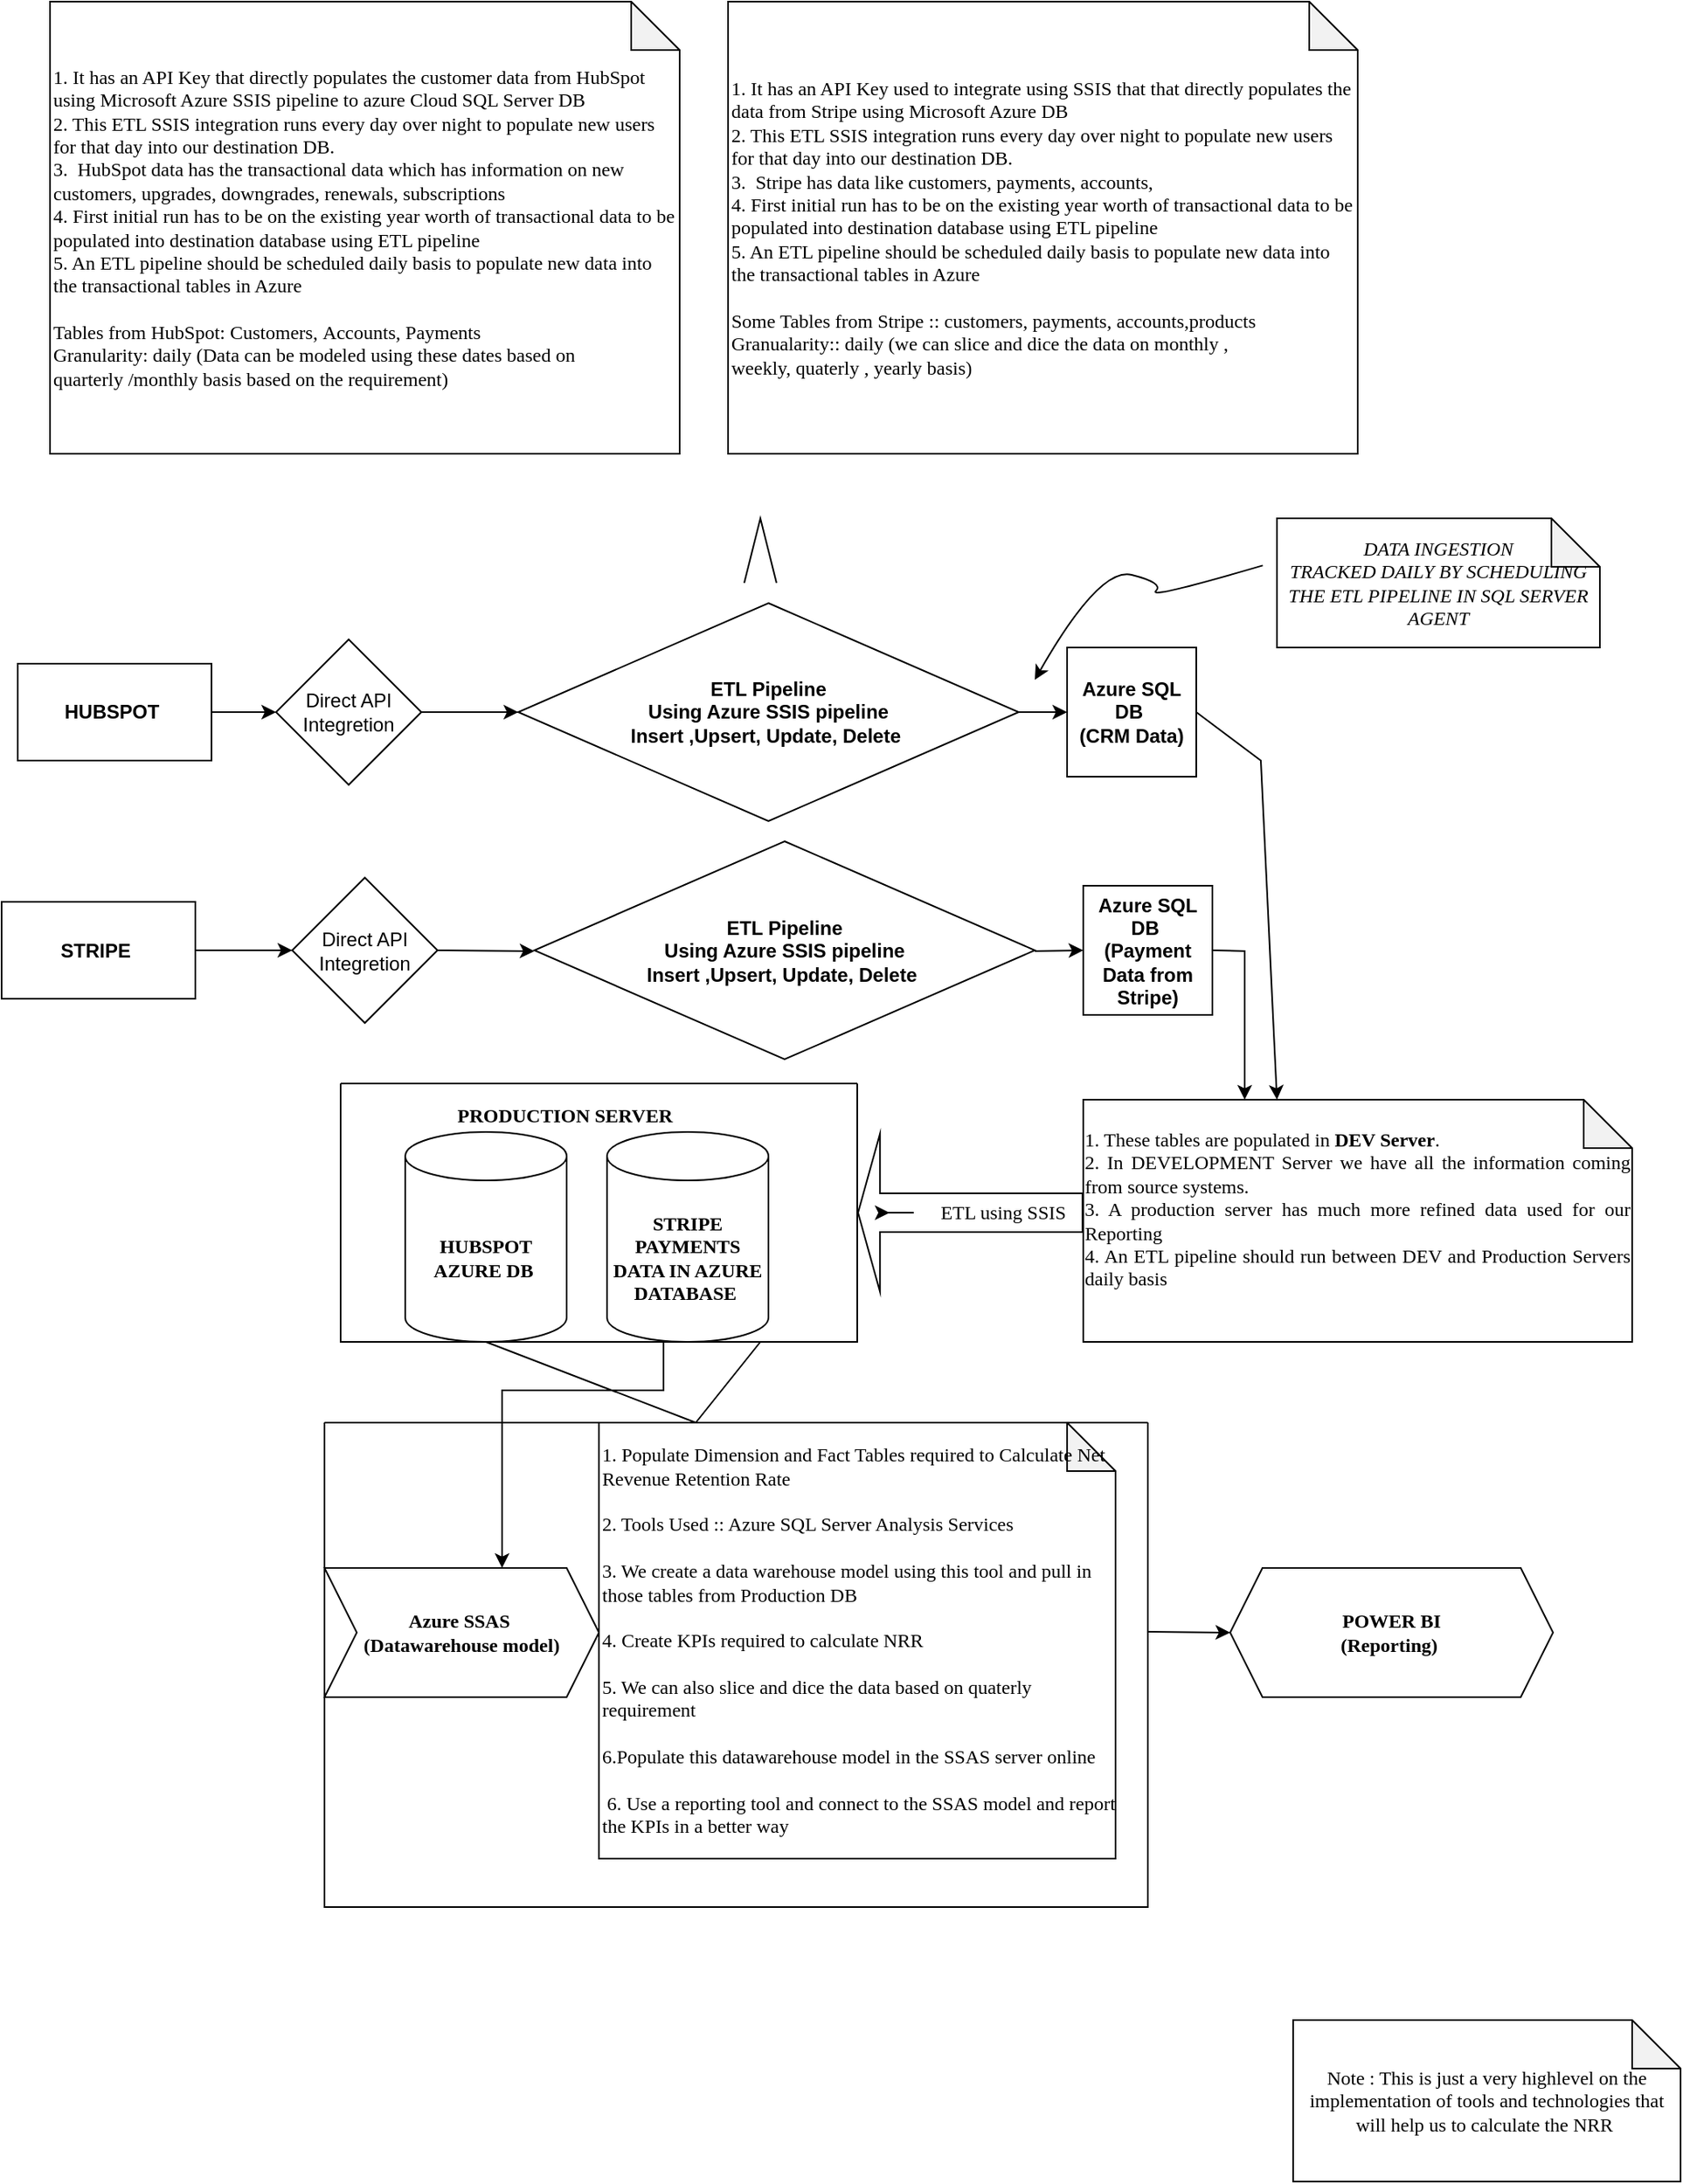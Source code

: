<mxfile version="20.2.3" type="github">
  <diagram id="TQ0BWvvGkKhn6OBYhmcM" name="Page-1">
    <mxGraphModel dx="1038" dy="1671" grid="1" gridSize="10" guides="1" tooltips="1" connect="1" arrows="1" fold="1" page="1" pageScale="1" pageWidth="850" pageHeight="1100" math="0" shadow="0">
      <root>
        <mxCell id="0" />
        <mxCell id="1" parent="0" />
        <mxCell id="wdoa-D4oZudg5_RZFXw1-3" value="" style="edgeStyle=orthogonalEdgeStyle;rounded=0;orthogonalLoop=1;jettySize=auto;html=1;entryX=0;entryY=0.5;entryDx=0;entryDy=0;" edge="1" parent="1" source="wdoa-D4oZudg5_RZFXw1-1" target="wdoa-D4oZudg5_RZFXw1-5">
          <mxGeometry relative="1" as="geometry">
            <mxPoint x="230" y="150" as="targetPoint" />
          </mxGeometry>
        </mxCell>
        <mxCell id="wdoa-D4oZudg5_RZFXw1-1" value="&lt;b&gt;HUBSPOT&amp;nbsp;&lt;/b&gt;" style="rounded=0;whiteSpace=wrap;html=1;" vertex="1" parent="1">
          <mxGeometry x="10" y="120" width="120" height="60" as="geometry" />
        </mxCell>
        <mxCell id="wdoa-D4oZudg5_RZFXw1-5" value="Direct API Integretion" style="rhombus;whiteSpace=wrap;html=1;" vertex="1" parent="1">
          <mxGeometry x="170" y="105" width="90" height="90" as="geometry" />
        </mxCell>
        <mxCell id="wdoa-D4oZudg5_RZFXw1-9" value="" style="endArrow=classic;html=1;rounded=0;exitX=1;exitY=0.5;exitDx=0;exitDy=0;entryX=0;entryY=0.5;entryDx=0;entryDy=0;" edge="1" parent="1" source="wdoa-D4oZudg5_RZFXw1-5">
          <mxGeometry width="50" height="50" relative="1" as="geometry">
            <mxPoint x="400" y="310" as="sourcePoint" />
            <mxPoint x="320" y="150" as="targetPoint" />
          </mxGeometry>
        </mxCell>
        <mxCell id="wdoa-D4oZudg5_RZFXw1-11" value="&lt;font face=&quot;Comic Sans MS&quot;&gt;1. It has an API Key that directly populates the customer data from HubSpot using Microsoft Azure SSIS pipeline to azure Cloud SQL Server DB&lt;br&gt;2. This ETL SSIS integration runs every day over night to populate new users for that day into our destination DB.&lt;br&gt;3.&amp;nbsp; HubSpot&amp;nbsp;data has the transactional data which has information on new customers,&amp;nbsp;upgrades, downgrades, renewals,&amp;nbsp;subscriptions&amp;nbsp;&lt;br&gt;4. First initial&amp;nbsp;run has to be on the existing year worth of transactional data to be populated into destination database using ETL pipeline &lt;br&gt;5. An ETL pipeline should be scheduled daily basis to populate new data into the transactional tables in Azure&lt;br&gt;&lt;br&gt;Tables from HubSpot:&amp;nbsp;Customers,&amp;nbsp;Accounts,&amp;nbsp;Payments&amp;nbsp;&lt;br&gt;Granularity:&amp;nbsp;daily (Data can be modeled using these dates based on quarterly&amp;nbsp;/monthly basis based on the requirement)&lt;br&gt;&lt;/font&gt;" style="shape=note;whiteSpace=wrap;html=1;backgroundOutline=1;darkOpacity=0.05;align=left;" vertex="1" parent="1">
          <mxGeometry x="30" y="-290" width="390" height="280" as="geometry" />
        </mxCell>
        <mxCell id="wdoa-D4oZudg5_RZFXw1-13" value="&lt;b&gt;ETL Pipeline&lt;br&gt;Using Azure SSIS pipeline&lt;br&gt;Insert ,Upsert, Update, Delete&amp;nbsp;&lt;/b&gt;" style="rhombus;whiteSpace=wrap;html=1;" vertex="1" parent="1">
          <mxGeometry x="320" y="82.5" width="310" height="135" as="geometry" />
        </mxCell>
        <mxCell id="wdoa-D4oZudg5_RZFXw1-14" value="" style="endArrow=classic;html=1;rounded=0;exitX=1;exitY=0.5;exitDx=0;exitDy=0;" edge="1" parent="1" source="wdoa-D4oZudg5_RZFXw1-13">
          <mxGeometry width="50" height="50" relative="1" as="geometry">
            <mxPoint x="400" y="280" as="sourcePoint" />
            <mxPoint x="660" y="150" as="targetPoint" />
          </mxGeometry>
        </mxCell>
        <mxCell id="wdoa-D4oZudg5_RZFXw1-15" value="&lt;b&gt;Azure SQL DB&amp;nbsp;&lt;br&gt;(CRM Data)&lt;/b&gt;" style="whiteSpace=wrap;html=1;aspect=fixed;" vertex="1" parent="1">
          <mxGeometry x="660" y="110" width="80" height="80" as="geometry" />
        </mxCell>
        <mxCell id="wdoa-D4oZudg5_RZFXw1-18" value="" style="endArrow=none;html=1;rounded=0;" edge="1" parent="1">
          <mxGeometry width="50" height="50" relative="1" as="geometry">
            <mxPoint x="460" y="70" as="sourcePoint" />
            <mxPoint x="480" y="70" as="targetPoint" />
            <Array as="points">
              <mxPoint x="470" y="30" />
            </Array>
          </mxGeometry>
        </mxCell>
        <mxCell id="wdoa-D4oZudg5_RZFXw1-19" value="&lt;b&gt;STRIPE&amp;nbsp;&lt;/b&gt;" style="rounded=0;whiteSpace=wrap;html=1;" vertex="1" parent="1">
          <mxGeometry y="267.5" width="120" height="60" as="geometry" />
        </mxCell>
        <mxCell id="wdoa-D4oZudg5_RZFXw1-20" value="Direct API Integretion" style="rhombus;whiteSpace=wrap;html=1;" vertex="1" parent="1">
          <mxGeometry x="180" y="252.5" width="90" height="90" as="geometry" />
        </mxCell>
        <mxCell id="wdoa-D4oZudg5_RZFXw1-21" value="" style="endArrow=classic;html=1;rounded=0;fontFamily=Comic Sans MS;exitX=1;exitY=0.5;exitDx=0;exitDy=0;entryX=0;entryY=0.5;entryDx=0;entryDy=0;" edge="1" parent="1" source="wdoa-D4oZudg5_RZFXw1-19" target="wdoa-D4oZudg5_RZFXw1-20">
          <mxGeometry width="50" height="50" relative="1" as="geometry">
            <mxPoint x="390" y="340" as="sourcePoint" />
            <mxPoint x="440" y="290" as="targetPoint" />
          </mxGeometry>
        </mxCell>
        <mxCell id="wdoa-D4oZudg5_RZFXw1-22" value="&lt;b&gt;ETL Pipeline&lt;br&gt;Using Azure SSIS pipeline&lt;br&gt;Insert ,Upsert, Update, Delete&amp;nbsp;&lt;/b&gt;" style="rhombus;whiteSpace=wrap;html=1;" vertex="1" parent="1">
          <mxGeometry x="330" y="230" width="310" height="135" as="geometry" />
        </mxCell>
        <mxCell id="wdoa-D4oZudg5_RZFXw1-24" value="" style="endArrow=classic;html=1;rounded=0;exitX=1;exitY=0.5;exitDx=0;exitDy=0;" edge="1" parent="1" source="wdoa-D4oZudg5_RZFXw1-20">
          <mxGeometry width="50" height="50" relative="1" as="geometry">
            <mxPoint x="270" y="160" as="sourcePoint" />
            <mxPoint x="330" y="298" as="targetPoint" />
            <Array as="points" />
          </mxGeometry>
        </mxCell>
        <mxCell id="wdoa-D4oZudg5_RZFXw1-25" value="&lt;b&gt;Azure SQL DB&amp;nbsp;&lt;br&gt;(Payment Data from Stripe)&lt;/b&gt;" style="whiteSpace=wrap;html=1;aspect=fixed;" vertex="1" parent="1">
          <mxGeometry x="670" y="257.5" width="80" height="80" as="geometry" />
        </mxCell>
        <mxCell id="wdoa-D4oZudg5_RZFXw1-26" value="" style="endArrow=classic;html=1;rounded=0;fontFamily=Comic Sans MS;entryX=0;entryY=0.5;entryDx=0;entryDy=0;" edge="1" parent="1" target="wdoa-D4oZudg5_RZFXw1-25">
          <mxGeometry width="50" height="50" relative="1" as="geometry">
            <mxPoint x="640" y="298" as="sourcePoint" />
            <mxPoint x="440" y="290" as="targetPoint" />
          </mxGeometry>
        </mxCell>
        <mxCell id="wdoa-D4oZudg5_RZFXw1-27" value="&lt;font face=&quot;Comic Sans MS&quot;&gt;1. It has an API Key used to integrate using SSIS that that directly populates the data from Stripe using Microsoft Azure DB&lt;br&gt;2. This ETL SSIS integration runs every day over night to populate new users for that day into our destination DB.&lt;br&gt;3.&amp;nbsp; Stripe has data like customers,&amp;nbsp;payments,&amp;nbsp;accounts,&amp;nbsp;&amp;nbsp;&lt;br&gt;4. First initial&amp;nbsp;run has to be on the existing year worth of transactional data to be populated into destination database using ETL pipeline &lt;br&gt;5. An ETL pipeline should be scheduled daily basis to populate new data into the transactional tables in Azure&lt;br&gt;&lt;br&gt;Some Tables from Stripe ::&amp;nbsp;customers,&amp;nbsp;payments,&amp;nbsp;accounts,products&amp;nbsp;&lt;br&gt;Granualarity:: daily (we can slice and dice the data on monthly , weekly,&amp;nbsp;quaterly , yearly basis)&lt;br&gt;&lt;/font&gt;" style="shape=note;whiteSpace=wrap;html=1;backgroundOutline=1;darkOpacity=0.05;align=left;" vertex="1" parent="1">
          <mxGeometry x="450" y="-290" width="390" height="280" as="geometry" />
        </mxCell>
        <mxCell id="wdoa-D4oZudg5_RZFXw1-29" value="" style="endArrow=classic;html=1;rounded=0;fontFamily=Comic Sans MS;exitX=1;exitY=0.5;exitDx=0;exitDy=0;" edge="1" parent="1" source="wdoa-D4oZudg5_RZFXw1-15">
          <mxGeometry width="50" height="50" relative="1" as="geometry">
            <mxPoint x="570" y="230" as="sourcePoint" />
            <mxPoint x="790" y="390" as="targetPoint" />
            <Array as="points">
              <mxPoint x="780" y="180" />
            </Array>
          </mxGeometry>
        </mxCell>
        <mxCell id="wdoa-D4oZudg5_RZFXw1-30" value="" style="endArrow=classic;html=1;rounded=0;fontFamily=Comic Sans MS;exitX=1;exitY=0.5;exitDx=0;exitDy=0;" edge="1" parent="1" source="wdoa-D4oZudg5_RZFXw1-25">
          <mxGeometry width="50" height="50" relative="1" as="geometry">
            <mxPoint x="570" y="230" as="sourcePoint" />
            <mxPoint x="770" y="390" as="targetPoint" />
            <Array as="points">
              <mxPoint x="770" y="298" />
            </Array>
          </mxGeometry>
        </mxCell>
        <mxCell id="wdoa-D4oZudg5_RZFXw1-37" value="&lt;div style=&quot;text-align: justify;&quot;&gt;&lt;span style=&quot;background-color: initial;&quot;&gt;1. These tables are populated in &lt;b&gt;DEV Server&lt;/b&gt;.&amp;nbsp;&lt;/span&gt;&lt;/div&gt;&lt;div style=&quot;text-align: justify;&quot;&gt;&lt;span style=&quot;background-color: initial;&quot;&gt;2. In DEVELOPMENT Server we have all the information coming from source systems.&lt;/span&gt;&lt;/div&gt;&lt;div style=&quot;text-align: justify;&quot;&gt;&lt;span style=&quot;background-color: initial;&quot;&gt;3. A production server has much more refined data used for our Reporting&amp;nbsp;&lt;/span&gt;&lt;/div&gt;&lt;div style=&quot;text-align: justify;&quot;&gt;&lt;span style=&quot;background-color: initial;&quot;&gt;4. An ETL pipeline should run between DEV and Production Servers daily basis&lt;/span&gt;&lt;/div&gt;&lt;div style=&quot;text-align: justify;&quot;&gt;&lt;br&gt;&lt;/div&gt;" style="shape=note;whiteSpace=wrap;html=1;backgroundOutline=1;darkOpacity=0.05;labelBackgroundColor=none;labelBorderColor=none;fontFamily=Comic Sans MS;" vertex="1" parent="1">
          <mxGeometry x="670" y="390" width="340" height="150" as="geometry" />
        </mxCell>
        <mxCell id="wdoa-D4oZudg5_RZFXw1-47" value="" style="edgeStyle=orthogonalEdgeStyle;rounded=0;orthogonalLoop=1;jettySize=auto;html=1;fontFamily=Comic Sans MS;" edge="1" parent="1" source="wdoa-D4oZudg5_RZFXw1-39" target="wdoa-D4oZudg5_RZFXw1-46">
          <mxGeometry relative="1" as="geometry">
            <Array as="points">
              <mxPoint x="410" y="570" />
              <mxPoint x="310" y="570" />
            </Array>
          </mxGeometry>
        </mxCell>
        <mxCell id="wdoa-D4oZudg5_RZFXw1-39" value="" style="swimlane;startSize=0;labelBackgroundColor=none;labelBorderColor=none;fontFamily=Comic Sans MS;html=1;" vertex="1" parent="1">
          <mxGeometry x="210" y="380" width="320" height="160" as="geometry" />
        </mxCell>
        <mxCell id="wdoa-D4oZudg5_RZFXw1-38" value="&lt;b&gt;HUBSPOT AZURE DB&amp;nbsp;&lt;/b&gt;" style="shape=cylinder3;whiteSpace=wrap;html=1;boundedLbl=1;backgroundOutline=1;size=15;labelBackgroundColor=none;labelBorderColor=none;fontFamily=Comic Sans MS;" vertex="1" parent="wdoa-D4oZudg5_RZFXw1-39">
          <mxGeometry x="40" y="30" width="100" height="130" as="geometry" />
        </mxCell>
        <mxCell id="wdoa-D4oZudg5_RZFXw1-41" value="&lt;b&gt;STRIPE PAYMENTS DATA IN AZURE DATABASE&amp;nbsp;&lt;/b&gt;" style="shape=cylinder3;whiteSpace=wrap;html=1;boundedLbl=1;backgroundOutline=1;size=15;labelBackgroundColor=none;labelBorderColor=none;fontFamily=Comic Sans MS;" vertex="1" parent="wdoa-D4oZudg5_RZFXw1-39">
          <mxGeometry x="165" y="30" width="100" height="130" as="geometry" />
        </mxCell>
        <mxCell id="wdoa-D4oZudg5_RZFXw1-40" value="" style="shape=flexArrow;endArrow=classic;html=1;rounded=0;fontFamily=Comic Sans MS;width=24;endSize=4.2;entryX=1;entryY=0.5;entryDx=0;entryDy=0;endWidth=73;" edge="1" parent="1" target="wdoa-D4oZudg5_RZFXw1-39">
          <mxGeometry width="50" height="50" relative="1" as="geometry">
            <mxPoint x="670" y="460" as="sourcePoint" />
            <mxPoint x="650" y="460" as="targetPoint" />
          </mxGeometry>
        </mxCell>
        <mxCell id="wdoa-D4oZudg5_RZFXw1-42" value="" style="endArrow=none;html=1;rounded=0;fontFamily=Comic Sans MS;exitX=0.5;exitY=1;exitDx=0;exitDy=0;exitPerimeter=0;" edge="1" parent="1" source="wdoa-D4oZudg5_RZFXw1-38">
          <mxGeometry width="50" height="50" relative="1" as="geometry">
            <mxPoint x="520" y="490" as="sourcePoint" />
            <mxPoint x="430" y="590" as="targetPoint" />
          </mxGeometry>
        </mxCell>
        <mxCell id="wdoa-D4oZudg5_RZFXw1-43" value="" style="endArrow=none;html=1;rounded=0;fontFamily=Comic Sans MS;" edge="1" parent="1">
          <mxGeometry width="50" height="50" relative="1" as="geometry">
            <mxPoint x="430" y="590" as="sourcePoint" />
            <mxPoint x="470" y="540" as="targetPoint" />
          </mxGeometry>
        </mxCell>
        <mxCell id="wdoa-D4oZudg5_RZFXw1-44" value="" style="swimlane;startSize=0;labelBackgroundColor=none;labelBorderColor=none;fontFamily=Comic Sans MS;html=1;" vertex="1" parent="1">
          <mxGeometry x="200" y="590" width="510" height="300" as="geometry" />
        </mxCell>
        <mxCell id="wdoa-D4oZudg5_RZFXw1-45" value="1. Populate Dimension and Fact Tables required to Calculate Net Revenue Retention Rate&amp;nbsp;&lt;br&gt;&lt;br&gt;2. Tools Used :: Azure SQL Server Analysis Services&amp;nbsp;&lt;br&gt;&lt;br&gt;3. We create a data warehouse model using this tool and pull in those tables from Production DB&amp;nbsp;&lt;br&gt;&lt;br&gt;4. Create KPIs required to calculate NRR&amp;nbsp;&lt;br&gt;&lt;br&gt;5. We can also slice and dice the data based on quaterly requirement&amp;nbsp;&lt;br&gt;&lt;br&gt;6.Populate this datawarehouse model in the SSAS server online&lt;br&gt;&lt;br&gt;&amp;nbsp;6. Use a reporting tool and connect to the SSAS model and report the KPIs in a better way&amp;nbsp;" style="shape=note;whiteSpace=wrap;html=1;backgroundOutline=1;darkOpacity=0.05;labelBackgroundColor=none;labelBorderColor=none;fontFamily=Comic Sans MS;align=left;" vertex="1" parent="wdoa-D4oZudg5_RZFXw1-44">
          <mxGeometry x="170" width="320" height="270" as="geometry" />
        </mxCell>
        <mxCell id="wdoa-D4oZudg5_RZFXw1-46" value="&lt;b&gt;Azure SSAS&amp;nbsp;&lt;br&gt;(Datawarehouse model)&lt;br&gt;&lt;/b&gt;" style="shape=step;perimeter=stepPerimeter;whiteSpace=wrap;html=1;fixedSize=1;labelBackgroundColor=none;labelBorderColor=none;fontFamily=Comic Sans MS;" vertex="1" parent="wdoa-D4oZudg5_RZFXw1-44">
          <mxGeometry y="90" width="170" height="80" as="geometry" />
        </mxCell>
        <mxCell id="wdoa-D4oZudg5_RZFXw1-48" value="" style="endArrow=classic;html=1;rounded=0;fontFamily=Comic Sans MS;entryX=0;entryY=0.5;entryDx=0;entryDy=0;" edge="1" parent="1" target="wdoa-D4oZudg5_RZFXw1-50">
          <mxGeometry width="50" height="50" relative="1" as="geometry">
            <mxPoint x="710" y="719.5" as="sourcePoint" />
            <mxPoint x="750" y="719.5" as="targetPoint" />
          </mxGeometry>
        </mxCell>
        <mxCell id="wdoa-D4oZudg5_RZFXw1-49" value="&lt;b&gt;PRODUCTION SERVER&amp;nbsp;&lt;/b&gt;" style="text;html=1;align=center;verticalAlign=middle;resizable=0;points=[];autosize=1;strokeColor=none;fillColor=none;fontFamily=Comic Sans MS;" vertex="1" parent="1">
          <mxGeometry x="270" y="385" width="160" height="30" as="geometry" />
        </mxCell>
        <mxCell id="wdoa-D4oZudg5_RZFXw1-50" value="&lt;b&gt;POWER BI&lt;br&gt;(Reporting)&amp;nbsp;&lt;/b&gt;" style="shape=hexagon;perimeter=hexagonPerimeter2;whiteSpace=wrap;html=1;fixedSize=1;labelBackgroundColor=none;labelBorderColor=none;fontFamily=Comic Sans MS;" vertex="1" parent="1">
          <mxGeometry x="761" y="680" width="200" height="80" as="geometry" />
        </mxCell>
        <mxCell id="wdoa-D4oZudg5_RZFXw1-52" value="&lt;i&gt;DATA INGESTION&lt;br&gt;TRACKED DAILY BY SCHEDULING THE ETL PIPELINE IN SQL SERVER AGENT&lt;/i&gt;" style="shape=note;whiteSpace=wrap;html=1;backgroundOutline=1;darkOpacity=0.05;labelBackgroundColor=none;labelBorderColor=none;fontFamily=Comic Sans MS;" vertex="1" parent="1">
          <mxGeometry x="790" y="30" width="200" height="80" as="geometry" />
        </mxCell>
        <mxCell id="wdoa-D4oZudg5_RZFXw1-54" value="" style="curved=1;endArrow=classic;html=1;rounded=0;fontFamily=Comic Sans MS;exitX=-0.044;exitY=0.365;exitDx=0;exitDy=0;exitPerimeter=0;" edge="1" parent="1" source="wdoa-D4oZudg5_RZFXw1-52">
          <mxGeometry width="50" height="50" relative="1" as="geometry">
            <mxPoint x="520" y="240" as="sourcePoint" />
            <mxPoint x="640" y="130" as="targetPoint" />
            <Array as="points">
              <mxPoint x="710" y="80" />
              <mxPoint x="720" y="70" />
              <mxPoint x="680" y="60" />
            </Array>
          </mxGeometry>
        </mxCell>
        <mxCell id="wdoa-D4oZudg5_RZFXw1-57" style="edgeStyle=orthogonalEdgeStyle;rounded=0;orthogonalLoop=1;jettySize=auto;html=1;fontFamily=Comic Sans MS;" edge="1" parent="1" source="wdoa-D4oZudg5_RZFXw1-56">
          <mxGeometry relative="1" as="geometry">
            <mxPoint x="550" y="460" as="targetPoint" />
          </mxGeometry>
        </mxCell>
        <mxCell id="wdoa-D4oZudg5_RZFXw1-56" value="ETL using SSIS" style="text;html=1;align=center;verticalAlign=middle;resizable=0;points=[];autosize=1;strokeColor=none;fillColor=none;fontFamily=Comic Sans MS;" vertex="1" parent="1">
          <mxGeometry x="565" y="445" width="110" height="30" as="geometry" />
        </mxCell>
        <mxCell id="wdoa-D4oZudg5_RZFXw1-59" value="Note : This is just a very highlevel on the implementation of tools and technologies that will help us to calculate the NRR&amp;nbsp;" style="shape=note;whiteSpace=wrap;html=1;backgroundOutline=1;darkOpacity=0.05;labelBackgroundColor=none;labelBorderColor=none;fontFamily=Comic Sans MS;" vertex="1" parent="1">
          <mxGeometry x="800" y="960" width="240" height="100" as="geometry" />
        </mxCell>
      </root>
    </mxGraphModel>
  </diagram>
</mxfile>
